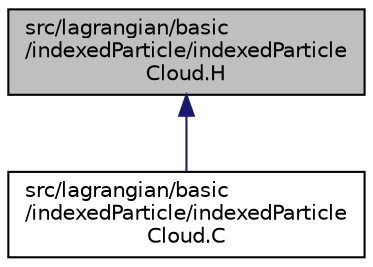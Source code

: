 digraph "src/lagrangian/basic/indexedParticle/indexedParticleCloud.H"
{
  bgcolor="transparent";
  edge [fontname="Helvetica",fontsize="10",labelfontname="Helvetica",labelfontsize="10"];
  node [fontname="Helvetica",fontsize="10",shape=record];
  Node1 [label="src/lagrangian/basic\l/indexedParticle/indexedParticle\lCloud.H",height=0.2,width=0.4,color="black", fillcolor="grey75", style="filled", fontcolor="black"];
  Node1 -> Node2 [dir="back",color="midnightblue",fontsize="10",style="solid",fontname="Helvetica"];
  Node2 [label="src/lagrangian/basic\l/indexedParticle/indexedParticle\lCloud.C",height=0.2,width=0.4,color="black",URL="$a06646.html"];
}
